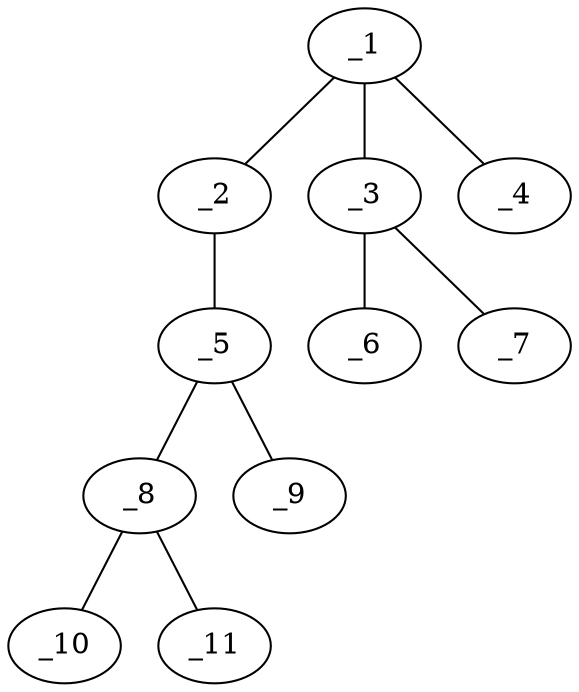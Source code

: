 graph molid4767 {
	_1	 [charge=0,
		chem=1,
		symbol="C  ",
		x="3.7321",
		y="-0.25"];
	_2	 [charge=0,
		chem=5,
		symbol="S  ",
		x="4.5981",
		y="0.25"];
	_1 -- _2	 [valence=1];
	_3	 [charge=0,
		chem=4,
		symbol="N  ",
		x="2.866",
		y="0.25"];
	_1 -- _3	 [valence=1];
	_4	 [charge=0,
		chem=5,
		symbol="S  ",
		x="3.7321",
		y="-1.25"];
	_1 -- _4	 [valence=2];
	_5	 [charge=0,
		chem=1,
		symbol="C  ",
		x="5.4641",
		y="-0.25"];
	_2 -- _5	 [valence=1];
	_6	 [charge=0,
		chem=1,
		symbol="C  ",
		x=2,
		y="-0.25"];
	_3 -- _6	 [valence=1];
	_7	 [charge=0,
		chem=1,
		symbol="C  ",
		x="2.866",
		y="1.25"];
	_3 -- _7	 [valence=1];
	_8	 [charge=0,
		chem=4,
		symbol="N  ",
		x="6.3301",
		y="0.25"];
	_5 -- _8	 [valence=1];
	_9	 [charge=0,
		chem=5,
		symbol="S  ",
		x="5.4641",
		y="-1.25"];
	_5 -- _9	 [valence=2];
	_10	 [charge=0,
		chem=1,
		symbol="C  ",
		x="7.1962",
		y="-0.25"];
	_8 -- _10	 [valence=1];
	_11	 [charge=0,
		chem=1,
		symbol="C  ",
		x="6.3301",
		y="1.25"];
	_8 -- _11	 [valence=1];
}
